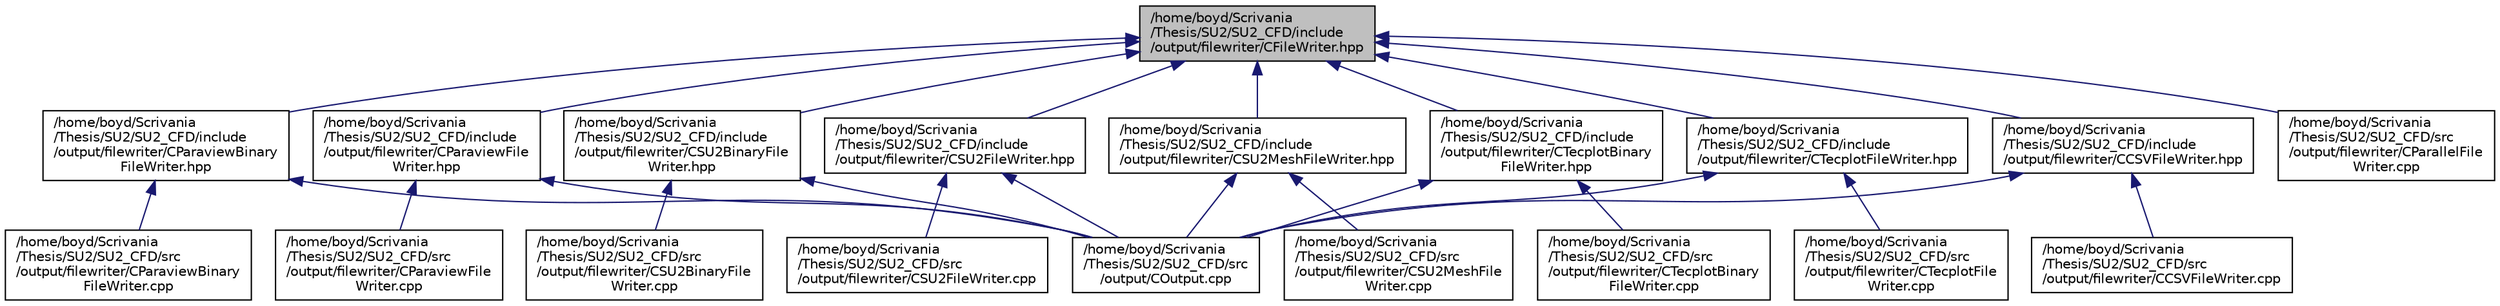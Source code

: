 digraph "/home/boyd/Scrivania/Thesis/SU2/SU2_CFD/include/output/filewriter/CFileWriter.hpp"
{
  edge [fontname="Helvetica",fontsize="10",labelfontname="Helvetica",labelfontsize="10"];
  node [fontname="Helvetica",fontsize="10",shape=record];
  Node27 [label="/home/boyd/Scrivania\l/Thesis/SU2/SU2_CFD/include\l/output/filewriter/CFileWriter.hpp",height=0.2,width=0.4,color="black", fillcolor="grey75", style="filled", fontcolor="black"];
  Node27 -> Node28 [dir="back",color="midnightblue",fontsize="10",style="solid",fontname="Helvetica"];
  Node28 [label="/home/boyd/Scrivania\l/Thesis/SU2/SU2_CFD/include\l/output/filewriter/CCSVFileWriter.hpp",height=0.2,width=0.4,color="black", fillcolor="white", style="filled",URL="$_c_c_s_v_file_writer_8hpp.html",tooltip="Headers fo the CSV file writer class. "];
  Node28 -> Node29 [dir="back",color="midnightblue",fontsize="10",style="solid",fontname="Helvetica"];
  Node29 [label="/home/boyd/Scrivania\l/Thesis/SU2/SU2_CFD/src\l/output/COutput.cpp",height=0.2,width=0.4,color="black", fillcolor="white", style="filled",URL="$_c_output_8cpp.html"];
  Node28 -> Node30 [dir="back",color="midnightblue",fontsize="10",style="solid",fontname="Helvetica"];
  Node30 [label="/home/boyd/Scrivania\l/Thesis/SU2/SU2_CFD/src\l/output/filewriter/CCSVFileWriter.cpp",height=0.2,width=0.4,color="black", fillcolor="white", style="filled",URL="$_c_c_s_v_file_writer_8cpp.html",tooltip="CSV Writer output class. "];
  Node27 -> Node31 [dir="back",color="midnightblue",fontsize="10",style="solid",fontname="Helvetica"];
  Node31 [label="/home/boyd/Scrivania\l/Thesis/SU2/SU2_CFD/include\l/output/filewriter/CParaviewBinary\lFileWriter.hpp",height=0.2,width=0.4,color="black", fillcolor="white", style="filled",URL="$_c_paraview_binary_file_writer_8hpp.html",tooltip="Headers fo paraview binary file writer class. "];
  Node31 -> Node29 [dir="back",color="midnightblue",fontsize="10",style="solid",fontname="Helvetica"];
  Node31 -> Node32 [dir="back",color="midnightblue",fontsize="10",style="solid",fontname="Helvetica"];
  Node32 [label="/home/boyd/Scrivania\l/Thesis/SU2/SU2_CFD/src\l/output/filewriter/CParaviewBinary\lFileWriter.cpp",height=0.2,width=0.4,color="black", fillcolor="white", style="filled",URL="$_c_paraview_binary_file_writer_8cpp.html",tooltip="Filewriter class for Paraview binary format. "];
  Node27 -> Node33 [dir="back",color="midnightblue",fontsize="10",style="solid",fontname="Helvetica"];
  Node33 [label="/home/boyd/Scrivania\l/Thesis/SU2/SU2_CFD/include\l/output/filewriter/CParaviewFile\lWriter.hpp",height=0.2,width=0.4,color="black", fillcolor="white", style="filled",URL="$_c_paraview_file_writer_8hpp.html",tooltip="Headers fo the paraview file writer class. "];
  Node33 -> Node29 [dir="back",color="midnightblue",fontsize="10",style="solid",fontname="Helvetica"];
  Node33 -> Node34 [dir="back",color="midnightblue",fontsize="10",style="solid",fontname="Helvetica"];
  Node34 [label="/home/boyd/Scrivania\l/Thesis/SU2/SU2_CFD/src\l/output/filewriter/CParaviewFile\lWriter.cpp",height=0.2,width=0.4,color="black", fillcolor="white", style="filled",URL="$_c_paraview_file_writer_8cpp.html",tooltip="Filewriter class for Paraview ASCII format. "];
  Node27 -> Node35 [dir="back",color="midnightblue",fontsize="10",style="solid",fontname="Helvetica"];
  Node35 [label="/home/boyd/Scrivania\l/Thesis/SU2/SU2_CFD/include\l/output/filewriter/CSU2BinaryFile\lWriter.hpp",height=0.2,width=0.4,color="black", fillcolor="white", style="filled",URL="$_c_s_u2_binary_file_writer_8hpp.html",tooltip="Headers fo the SU2 binary file writer class. "];
  Node35 -> Node29 [dir="back",color="midnightblue",fontsize="10",style="solid",fontname="Helvetica"];
  Node35 -> Node36 [dir="back",color="midnightblue",fontsize="10",style="solid",fontname="Helvetica"];
  Node36 [label="/home/boyd/Scrivania\l/Thesis/SU2/SU2_CFD/src\l/output/filewriter/CSU2BinaryFile\lWriter.cpp",height=0.2,width=0.4,color="black", fillcolor="white", style="filled",URL="$_c_s_u2_binary_file_writer_8cpp.html",tooltip="Filewriter class SU2 native binary format. "];
  Node27 -> Node37 [dir="back",color="midnightblue",fontsize="10",style="solid",fontname="Helvetica"];
  Node37 [label="/home/boyd/Scrivania\l/Thesis/SU2/SU2_CFD/include\l/output/filewriter/CSU2FileWriter.hpp",height=0.2,width=0.4,color="black", fillcolor="white", style="filled",URL="$_c_s_u2_file_writer_8hpp.html"];
  Node37 -> Node29 [dir="back",color="midnightblue",fontsize="10",style="solid",fontname="Helvetica"];
  Node37 -> Node38 [dir="back",color="midnightblue",fontsize="10",style="solid",fontname="Helvetica"];
  Node38 [label="/home/boyd/Scrivania\l/Thesis/SU2/SU2_CFD/src\l/output/filewriter/CSU2FileWriter.cpp",height=0.2,width=0.4,color="black", fillcolor="white", style="filled",URL="$_c_s_u2_file_writer_8cpp.html",tooltip="Filewriter class SU2 native ASCII (CSV) format. "];
  Node27 -> Node39 [dir="back",color="midnightblue",fontsize="10",style="solid",fontname="Helvetica"];
  Node39 [label="/home/boyd/Scrivania\l/Thesis/SU2/SU2_CFD/include\l/output/filewriter/CSU2MeshFileWriter.hpp",height=0.2,width=0.4,color="black", fillcolor="white", style="filled",URL="$_c_s_u2_mesh_file_writer_8hpp.html"];
  Node39 -> Node29 [dir="back",color="midnightblue",fontsize="10",style="solid",fontname="Helvetica"];
  Node39 -> Node40 [dir="back",color="midnightblue",fontsize="10",style="solid",fontname="Helvetica"];
  Node40 [label="/home/boyd/Scrivania\l/Thesis/SU2/SU2_CFD/src\l/output/filewriter/CSU2MeshFile\lWriter.cpp",height=0.2,width=0.4,color="black", fillcolor="white", style="filled",URL="$_c_s_u2_mesh_file_writer_8cpp.html",tooltip="Filewriter class SU2 native mesh format. "];
  Node27 -> Node41 [dir="back",color="midnightblue",fontsize="10",style="solid",fontname="Helvetica"];
  Node41 [label="/home/boyd/Scrivania\l/Thesis/SU2/SU2_CFD/include\l/output/filewriter/CTecplotBinary\lFileWriter.hpp",height=0.2,width=0.4,color="black", fillcolor="white", style="filled",URL="$_c_tecplot_binary_file_writer_8hpp.html",tooltip="Headers fo the tecplot binary writer class. "];
  Node41 -> Node29 [dir="back",color="midnightblue",fontsize="10",style="solid",fontname="Helvetica"];
  Node41 -> Node42 [dir="back",color="midnightblue",fontsize="10",style="solid",fontname="Helvetica"];
  Node42 [label="/home/boyd/Scrivania\l/Thesis/SU2/SU2_CFD/src\l/output/filewriter/CTecplotBinary\lFileWriter.cpp",height=0.2,width=0.4,color="black", fillcolor="white", style="filled",URL="$_c_tecplot_binary_file_writer_8cpp.html",tooltip="Filewriter class for Tecplot binary format. "];
  Node27 -> Node43 [dir="back",color="midnightblue",fontsize="10",style="solid",fontname="Helvetica"];
  Node43 [label="/home/boyd/Scrivania\l/Thesis/SU2/SU2_CFD/include\l/output/filewriter/CTecplotFileWriter.hpp",height=0.2,width=0.4,color="black", fillcolor="white", style="filled",URL="$_c_tecplot_file_writer_8hpp.html",tooltip="Headers fo the tecplot ASCII writer class. "];
  Node43 -> Node29 [dir="back",color="midnightblue",fontsize="10",style="solid",fontname="Helvetica"];
  Node43 -> Node44 [dir="back",color="midnightblue",fontsize="10",style="solid",fontname="Helvetica"];
  Node44 [label="/home/boyd/Scrivania\l/Thesis/SU2/SU2_CFD/src\l/output/filewriter/CTecplotFile\lWriter.cpp",height=0.2,width=0.4,color="black", fillcolor="white", style="filled",URL="$_c_tecplot_file_writer_8cpp.html",tooltip="Filewriter class for Tecplot ASCII format. "];
  Node27 -> Node45 [dir="back",color="midnightblue",fontsize="10",style="solid",fontname="Helvetica"];
  Node45 [label="/home/boyd/Scrivania\l/Thesis/SU2/SU2_CFD/src\l/output/filewriter/CParallelFile\lWriter.cpp",height=0.2,width=0.4,color="black", fillcolor="white", style="filled",URL="$_c_parallel_file_writer_8cpp.html"];
}
